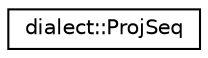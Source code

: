 digraph "Graphical Class Hierarchy"
{
  edge [fontname="Helvetica",fontsize="10",labelfontname="Helvetica",labelfontsize="10"];
  node [fontname="Helvetica",fontsize="10",shape=record];
  rankdir="LR";
  Node0 [label="dialect::ProjSeq",height=0.2,width=0.4,color="black", fillcolor="white", style="filled",URL="$classdialect_1_1ProjSeq.html"];
}

